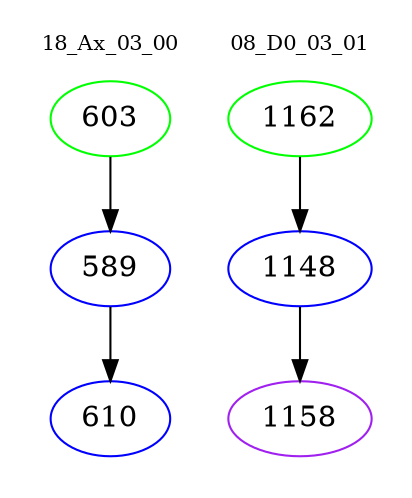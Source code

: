 digraph{
subgraph cluster_0 {
color = white
label = "18_Ax_03_00";
fontsize=10;
T0_603 [label="603", color="green"]
T0_603 -> T0_589 [color="black"]
T0_589 [label="589", color="blue"]
T0_589 -> T0_610 [color="black"]
T0_610 [label="610", color="blue"]
}
subgraph cluster_1 {
color = white
label = "08_D0_03_01";
fontsize=10;
T1_1162 [label="1162", color="green"]
T1_1162 -> T1_1148 [color="black"]
T1_1148 [label="1148", color="blue"]
T1_1148 -> T1_1158 [color="black"]
T1_1158 [label="1158", color="purple"]
}
}
